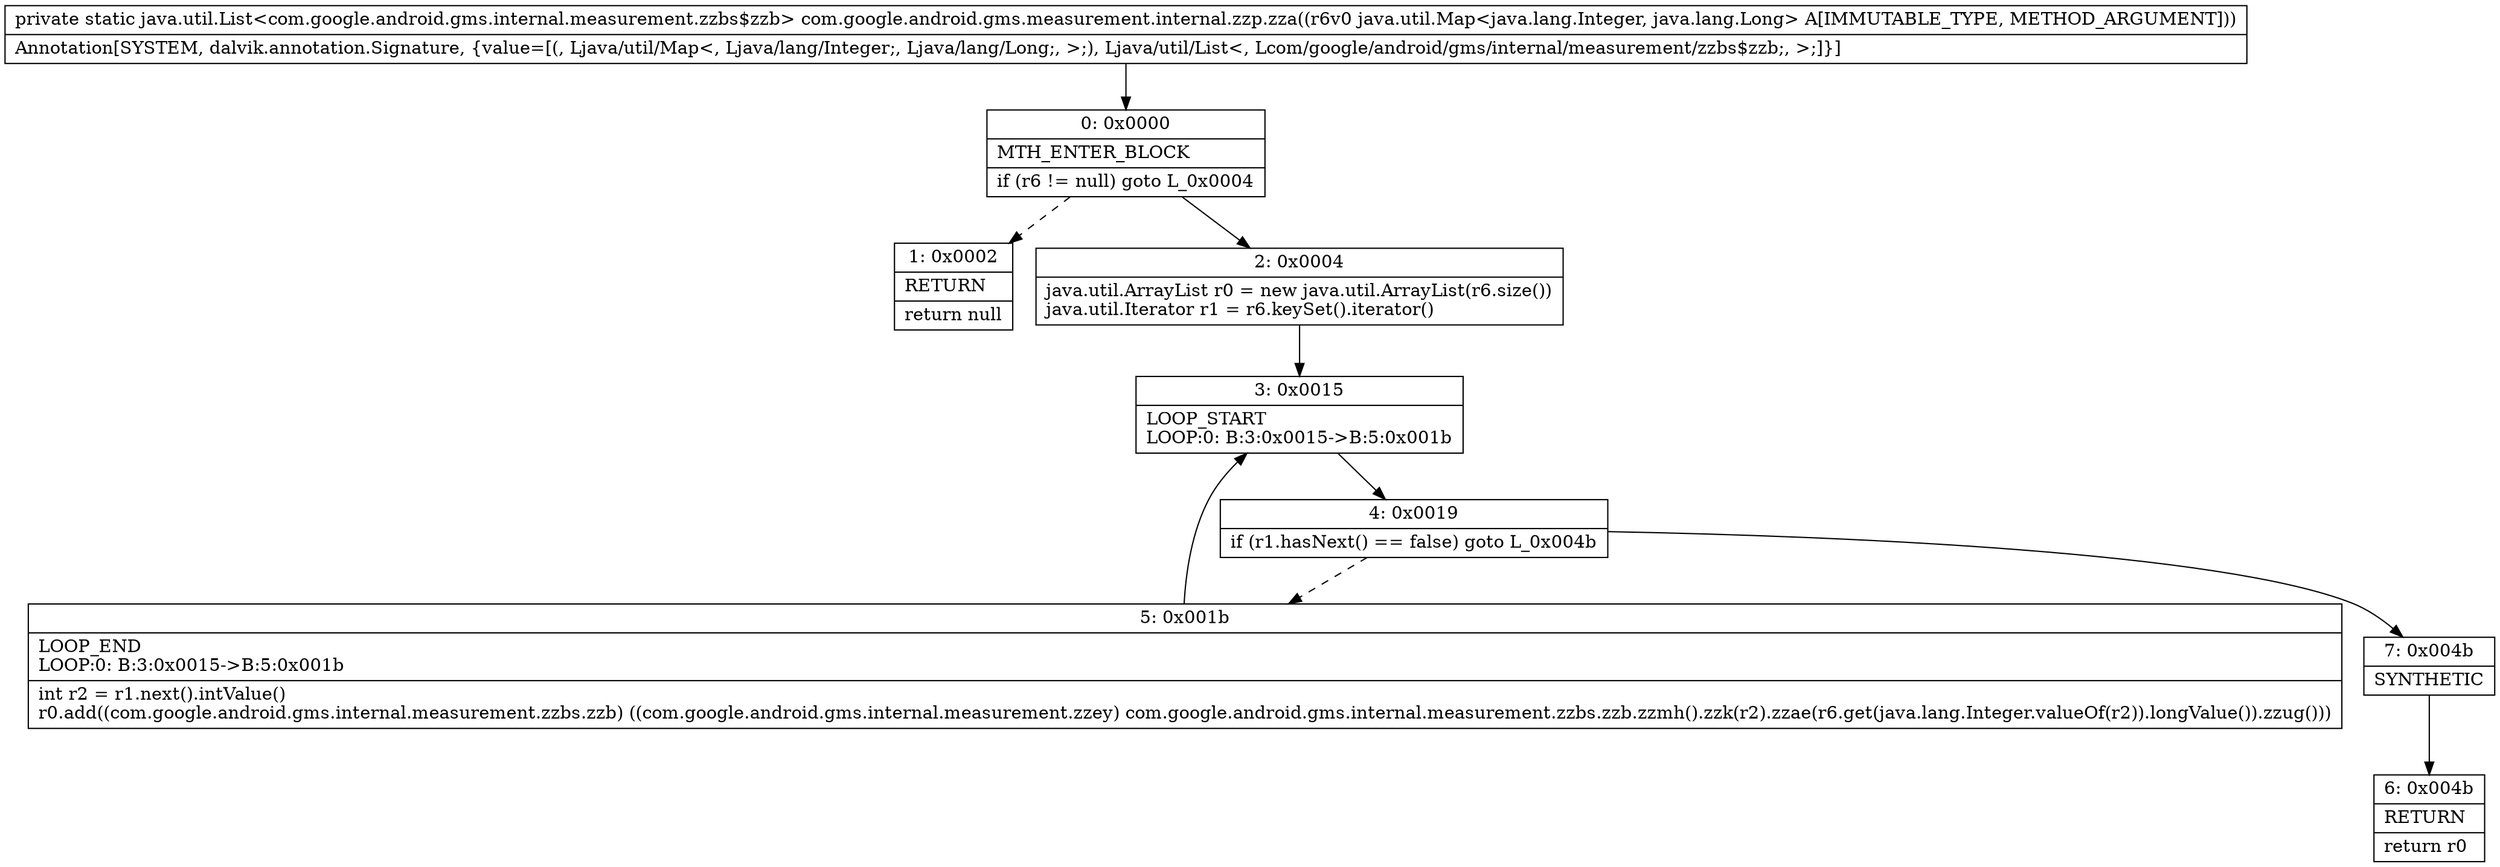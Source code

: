 digraph "CFG forcom.google.android.gms.measurement.internal.zzp.zza(Ljava\/util\/Map;)Ljava\/util\/List;" {
Node_0 [shape=record,label="{0\:\ 0x0000|MTH_ENTER_BLOCK\l|if (r6 != null) goto L_0x0004\l}"];
Node_1 [shape=record,label="{1\:\ 0x0002|RETURN\l|return null\l}"];
Node_2 [shape=record,label="{2\:\ 0x0004|java.util.ArrayList r0 = new java.util.ArrayList(r6.size())\ljava.util.Iterator r1 = r6.keySet().iterator()\l}"];
Node_3 [shape=record,label="{3\:\ 0x0015|LOOP_START\lLOOP:0: B:3:0x0015\-\>B:5:0x001b\l}"];
Node_4 [shape=record,label="{4\:\ 0x0019|if (r1.hasNext() == false) goto L_0x004b\l}"];
Node_5 [shape=record,label="{5\:\ 0x001b|LOOP_END\lLOOP:0: B:3:0x0015\-\>B:5:0x001b\l|int r2 = r1.next().intValue()\lr0.add((com.google.android.gms.internal.measurement.zzbs.zzb) ((com.google.android.gms.internal.measurement.zzey) com.google.android.gms.internal.measurement.zzbs.zzb.zzmh().zzk(r2).zzae(r6.get(java.lang.Integer.valueOf(r2)).longValue()).zzug()))\l}"];
Node_6 [shape=record,label="{6\:\ 0x004b|RETURN\l|return r0\l}"];
Node_7 [shape=record,label="{7\:\ 0x004b|SYNTHETIC\l}"];
MethodNode[shape=record,label="{private static java.util.List\<com.google.android.gms.internal.measurement.zzbs$zzb\> com.google.android.gms.measurement.internal.zzp.zza((r6v0 java.util.Map\<java.lang.Integer, java.lang.Long\> A[IMMUTABLE_TYPE, METHOD_ARGUMENT]))  | Annotation[SYSTEM, dalvik.annotation.Signature, \{value=[(, Ljava\/util\/Map\<, Ljava\/lang\/Integer;, Ljava\/lang\/Long;, \>;), Ljava\/util\/List\<, Lcom\/google\/android\/gms\/internal\/measurement\/zzbs$zzb;, \>;]\}]\l}"];
MethodNode -> Node_0;
Node_0 -> Node_1[style=dashed];
Node_0 -> Node_2;
Node_2 -> Node_3;
Node_3 -> Node_4;
Node_4 -> Node_5[style=dashed];
Node_4 -> Node_7;
Node_5 -> Node_3;
Node_7 -> Node_6;
}

